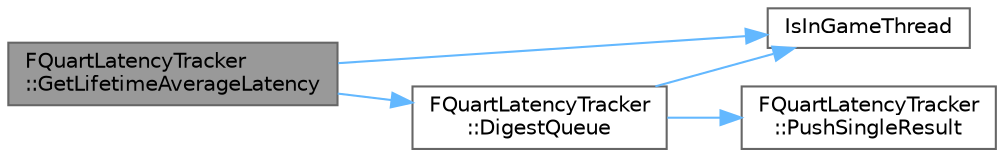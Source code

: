 digraph "FQuartLatencyTracker::GetLifetimeAverageLatency"
{
 // INTERACTIVE_SVG=YES
 // LATEX_PDF_SIZE
  bgcolor="transparent";
  edge [fontname=Helvetica,fontsize=10,labelfontname=Helvetica,labelfontsize=10];
  node [fontname=Helvetica,fontsize=10,shape=box,height=0.2,width=0.4];
  rankdir="LR";
  Node1 [id="Node000001",label="FQuartLatencyTracker\l::GetLifetimeAverageLatency",height=0.2,width=0.4,color="gray40", fillcolor="grey60", style="filled", fontcolor="black",tooltip=" "];
  Node1 -> Node2 [id="edge1_Node000001_Node000002",color="steelblue1",style="solid",tooltip=" "];
  Node2 [id="Node000002",label="FQuartLatencyTracker\l::DigestQueue",height=0.2,width=0.4,color="grey40", fillcolor="white", style="filled",URL="$da/d82/classFQuartLatencyTracker.html#a1e807192641485c7aef8c21721b587a7",tooltip=" "];
  Node2 -> Node3 [id="edge2_Node000002_Node000003",color="steelblue1",style="solid",tooltip=" "];
  Node3 [id="Node000003",label="IsInGameThread",height=0.2,width=0.4,color="grey40", fillcolor="white", style="filled",URL="$d5/d8c/CoreGlobals_8h.html#aef9b701034d58fd883a90af440707365",tooltip=" "];
  Node2 -> Node4 [id="edge3_Node000002_Node000004",color="steelblue1",style="solid",tooltip=" "];
  Node4 [id="Node000004",label="FQuartLatencyTracker\l::PushSingleResult",height=0.2,width=0.4,color="grey40", fillcolor="white", style="filled",URL="$da/d82/classFQuartLatencyTracker.html#a6773ea4051ebd935dc064bf5801d0639",tooltip=" "];
  Node1 -> Node3 [id="edge4_Node000001_Node000003",color="steelblue1",style="solid",tooltip=" "];
}
